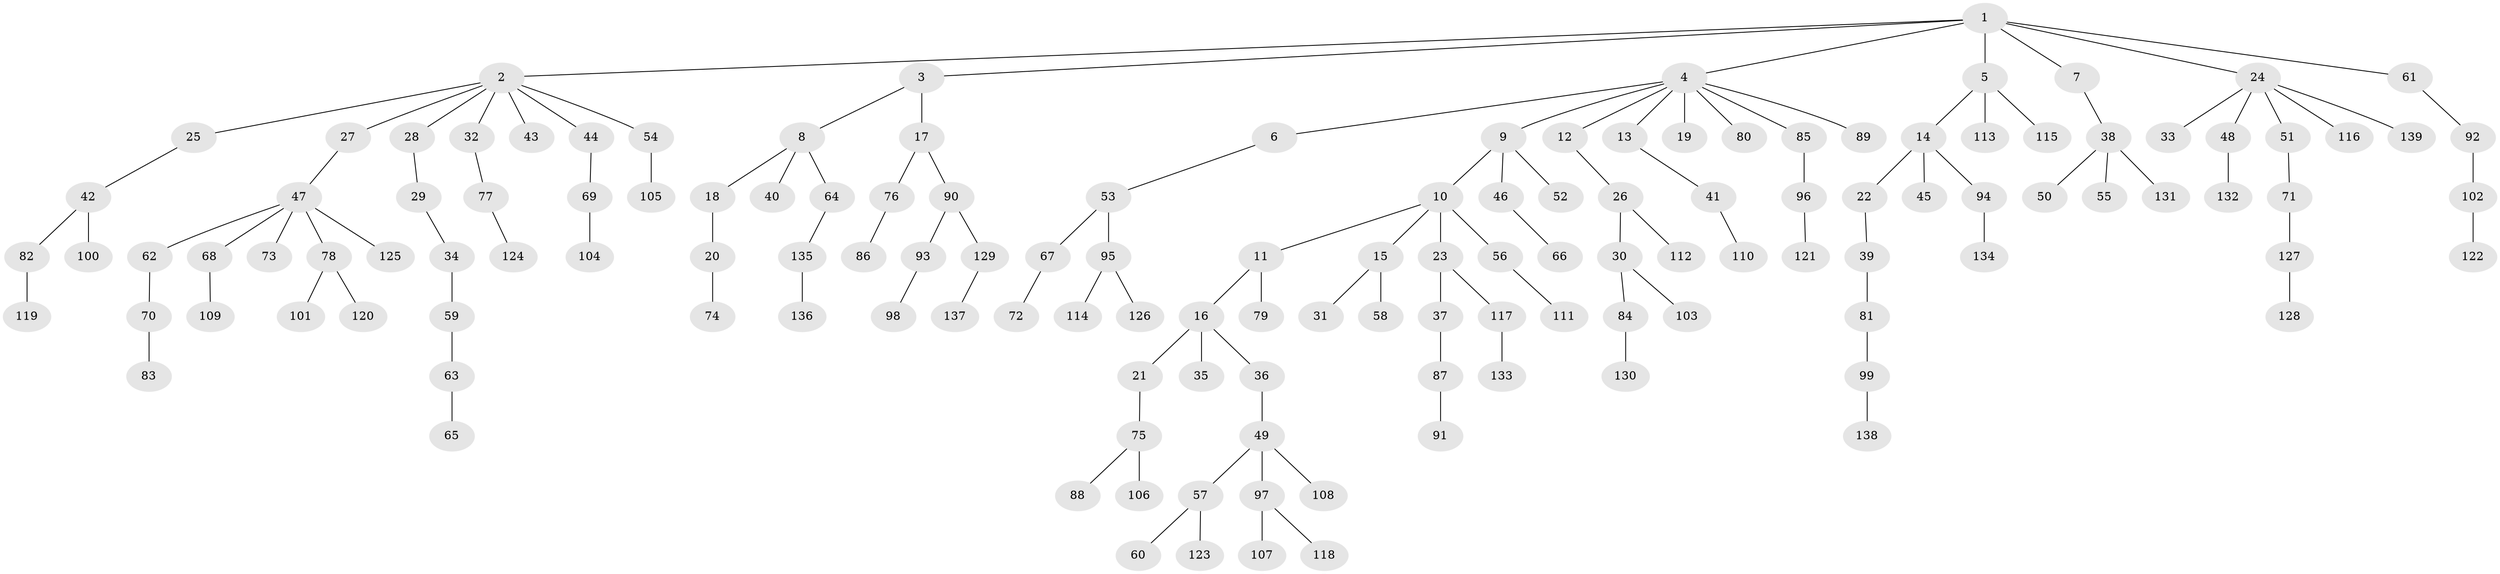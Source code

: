 // coarse degree distribution, {7: 0.010101010101010102, 8: 0.020202020202020204, 4: 0.04040404040404041, 3: 0.08080808080808081, 2: 0.32323232323232326, 5: 0.030303030303030304, 1: 0.48484848484848486, 6: 0.010101010101010102}
// Generated by graph-tools (version 1.1) at 2025/24/03/03/25 07:24:07]
// undirected, 139 vertices, 138 edges
graph export_dot {
graph [start="1"]
  node [color=gray90,style=filled];
  1;
  2;
  3;
  4;
  5;
  6;
  7;
  8;
  9;
  10;
  11;
  12;
  13;
  14;
  15;
  16;
  17;
  18;
  19;
  20;
  21;
  22;
  23;
  24;
  25;
  26;
  27;
  28;
  29;
  30;
  31;
  32;
  33;
  34;
  35;
  36;
  37;
  38;
  39;
  40;
  41;
  42;
  43;
  44;
  45;
  46;
  47;
  48;
  49;
  50;
  51;
  52;
  53;
  54;
  55;
  56;
  57;
  58;
  59;
  60;
  61;
  62;
  63;
  64;
  65;
  66;
  67;
  68;
  69;
  70;
  71;
  72;
  73;
  74;
  75;
  76;
  77;
  78;
  79;
  80;
  81;
  82;
  83;
  84;
  85;
  86;
  87;
  88;
  89;
  90;
  91;
  92;
  93;
  94;
  95;
  96;
  97;
  98;
  99;
  100;
  101;
  102;
  103;
  104;
  105;
  106;
  107;
  108;
  109;
  110;
  111;
  112;
  113;
  114;
  115;
  116;
  117;
  118;
  119;
  120;
  121;
  122;
  123;
  124;
  125;
  126;
  127;
  128;
  129;
  130;
  131;
  132;
  133;
  134;
  135;
  136;
  137;
  138;
  139;
  1 -- 2;
  1 -- 3;
  1 -- 4;
  1 -- 5;
  1 -- 7;
  1 -- 24;
  1 -- 61;
  2 -- 25;
  2 -- 27;
  2 -- 28;
  2 -- 32;
  2 -- 43;
  2 -- 44;
  2 -- 54;
  3 -- 8;
  3 -- 17;
  4 -- 6;
  4 -- 9;
  4 -- 12;
  4 -- 13;
  4 -- 19;
  4 -- 80;
  4 -- 85;
  4 -- 89;
  5 -- 14;
  5 -- 113;
  5 -- 115;
  6 -- 53;
  7 -- 38;
  8 -- 18;
  8 -- 40;
  8 -- 64;
  9 -- 10;
  9 -- 46;
  9 -- 52;
  10 -- 11;
  10 -- 15;
  10 -- 23;
  10 -- 56;
  11 -- 16;
  11 -- 79;
  12 -- 26;
  13 -- 41;
  14 -- 22;
  14 -- 45;
  14 -- 94;
  15 -- 31;
  15 -- 58;
  16 -- 21;
  16 -- 35;
  16 -- 36;
  17 -- 76;
  17 -- 90;
  18 -- 20;
  20 -- 74;
  21 -- 75;
  22 -- 39;
  23 -- 37;
  23 -- 117;
  24 -- 33;
  24 -- 48;
  24 -- 51;
  24 -- 116;
  24 -- 139;
  25 -- 42;
  26 -- 30;
  26 -- 112;
  27 -- 47;
  28 -- 29;
  29 -- 34;
  30 -- 84;
  30 -- 103;
  32 -- 77;
  34 -- 59;
  36 -- 49;
  37 -- 87;
  38 -- 50;
  38 -- 55;
  38 -- 131;
  39 -- 81;
  41 -- 110;
  42 -- 82;
  42 -- 100;
  44 -- 69;
  46 -- 66;
  47 -- 62;
  47 -- 68;
  47 -- 73;
  47 -- 78;
  47 -- 125;
  48 -- 132;
  49 -- 57;
  49 -- 97;
  49 -- 108;
  51 -- 71;
  53 -- 67;
  53 -- 95;
  54 -- 105;
  56 -- 111;
  57 -- 60;
  57 -- 123;
  59 -- 63;
  61 -- 92;
  62 -- 70;
  63 -- 65;
  64 -- 135;
  67 -- 72;
  68 -- 109;
  69 -- 104;
  70 -- 83;
  71 -- 127;
  75 -- 88;
  75 -- 106;
  76 -- 86;
  77 -- 124;
  78 -- 101;
  78 -- 120;
  81 -- 99;
  82 -- 119;
  84 -- 130;
  85 -- 96;
  87 -- 91;
  90 -- 93;
  90 -- 129;
  92 -- 102;
  93 -- 98;
  94 -- 134;
  95 -- 114;
  95 -- 126;
  96 -- 121;
  97 -- 107;
  97 -- 118;
  99 -- 138;
  102 -- 122;
  117 -- 133;
  127 -- 128;
  129 -- 137;
  135 -- 136;
}
